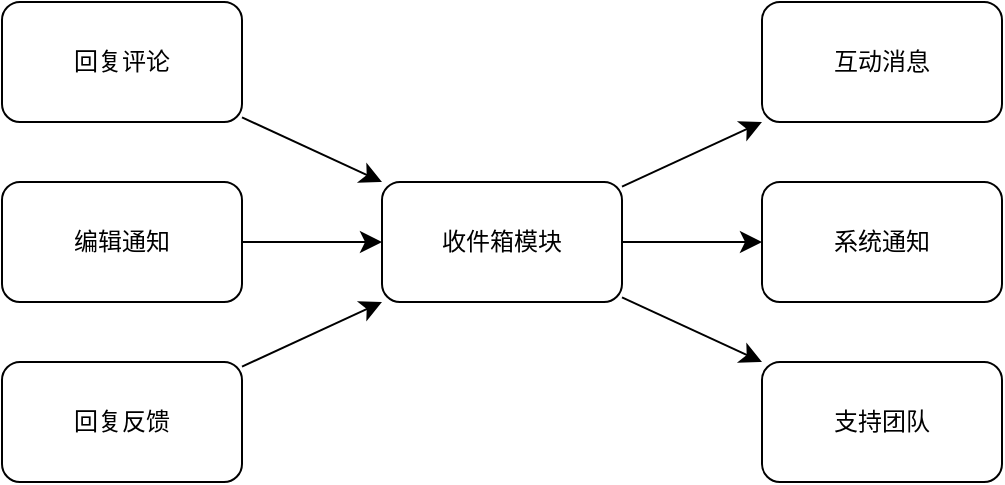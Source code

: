<mxfile version="26.0.11">
  <diagram name="第 1 页" id="js_wohqksQih1oHcgGBI">
    <mxGraphModel dx="1434" dy="830" grid="1" gridSize="10" guides="1" tooltips="1" connect="1" arrows="1" fold="1" page="1" pageScale="1" pageWidth="1600" pageHeight="900" math="0" shadow="0">
      <root>
        <mxCell id="0" />
        <mxCell id="1" parent="0" />
        <mxCell id="0_7gLXrfZZOOfSrkGnMj-6" style="edgeStyle=none;curved=1;rounded=0;orthogonalLoop=1;jettySize=auto;html=1;entryX=0;entryY=0.5;entryDx=0;entryDy=0;fontSize=12;startSize=8;endSize=8;" edge="1" parent="1" source="EdsiglxFQytJpk3cmWZW-1" target="0_7gLXrfZZOOfSrkGnMj-1">
          <mxGeometry relative="1" as="geometry" />
        </mxCell>
        <mxCell id="EdsiglxFQytJpk3cmWZW-1" value="编辑通知" style="rounded=1;whiteSpace=wrap;html=1;" parent="1" vertex="1">
          <mxGeometry x="70" y="390" width="120" height="60" as="geometry" />
        </mxCell>
        <mxCell id="0_7gLXrfZZOOfSrkGnMj-14" style="edgeStyle=none;curved=1;rounded=0;orthogonalLoop=1;jettySize=auto;html=1;entryX=0;entryY=1;entryDx=0;entryDy=0;fontSize=12;startSize=8;endSize=8;" edge="1" parent="1" source="0_7gLXrfZZOOfSrkGnMj-1" target="0_7gLXrfZZOOfSrkGnMj-13">
          <mxGeometry relative="1" as="geometry" />
        </mxCell>
        <mxCell id="0_7gLXrfZZOOfSrkGnMj-15" style="edgeStyle=none;curved=1;rounded=0;orthogonalLoop=1;jettySize=auto;html=1;entryX=0;entryY=0.5;entryDx=0;entryDy=0;fontSize=12;startSize=8;endSize=8;" edge="1" parent="1" source="0_7gLXrfZZOOfSrkGnMj-1" target="0_7gLXrfZZOOfSrkGnMj-11">
          <mxGeometry relative="1" as="geometry" />
        </mxCell>
        <mxCell id="0_7gLXrfZZOOfSrkGnMj-16" style="edgeStyle=none;curved=1;rounded=0;orthogonalLoop=1;jettySize=auto;html=1;entryX=0;entryY=0;entryDx=0;entryDy=0;fontSize=12;startSize=8;endSize=8;" edge="1" parent="1" source="0_7gLXrfZZOOfSrkGnMj-1" target="0_7gLXrfZZOOfSrkGnMj-12">
          <mxGeometry relative="1" as="geometry" />
        </mxCell>
        <mxCell id="0_7gLXrfZZOOfSrkGnMj-1" value="收件箱模块" style="whiteSpace=wrap;html=1;rounded=1;" vertex="1" parent="1">
          <mxGeometry x="260" y="390" width="120" height="60" as="geometry" />
        </mxCell>
        <mxCell id="0_7gLXrfZZOOfSrkGnMj-8" style="edgeStyle=none;curved=1;rounded=0;orthogonalLoop=1;jettySize=auto;html=1;entryX=0;entryY=0;entryDx=0;entryDy=0;fontSize=12;startSize=8;endSize=8;" edge="1" parent="1" source="0_7gLXrfZZOOfSrkGnMj-7" target="0_7gLXrfZZOOfSrkGnMj-1">
          <mxGeometry relative="1" as="geometry" />
        </mxCell>
        <mxCell id="0_7gLXrfZZOOfSrkGnMj-7" value="回复评论" style="rounded=1;whiteSpace=wrap;html=1;" vertex="1" parent="1">
          <mxGeometry x="70" y="300" width="120" height="60" as="geometry" />
        </mxCell>
        <mxCell id="0_7gLXrfZZOOfSrkGnMj-10" style="edgeStyle=none;curved=1;rounded=0;orthogonalLoop=1;jettySize=auto;html=1;entryX=0;entryY=1;entryDx=0;entryDy=0;fontSize=12;startSize=8;endSize=8;" edge="1" parent="1" source="0_7gLXrfZZOOfSrkGnMj-9" target="0_7gLXrfZZOOfSrkGnMj-1">
          <mxGeometry relative="1" as="geometry" />
        </mxCell>
        <mxCell id="0_7gLXrfZZOOfSrkGnMj-9" value="回复反馈" style="rounded=1;whiteSpace=wrap;html=1;" vertex="1" parent="1">
          <mxGeometry x="70" y="480" width="120" height="60" as="geometry" />
        </mxCell>
        <mxCell id="0_7gLXrfZZOOfSrkGnMj-11" value="系统通知" style="rounded=1;whiteSpace=wrap;html=1;" vertex="1" parent="1">
          <mxGeometry x="450" y="390" width="120" height="60" as="geometry" />
        </mxCell>
        <mxCell id="0_7gLXrfZZOOfSrkGnMj-12" value="支持团队" style="rounded=1;whiteSpace=wrap;html=1;" vertex="1" parent="1">
          <mxGeometry x="450" y="480" width="120" height="60" as="geometry" />
        </mxCell>
        <mxCell id="0_7gLXrfZZOOfSrkGnMj-13" value="互动消息" style="rounded=1;whiteSpace=wrap;html=1;" vertex="1" parent="1">
          <mxGeometry x="450" y="300" width="120" height="60" as="geometry" />
        </mxCell>
      </root>
    </mxGraphModel>
  </diagram>
</mxfile>
